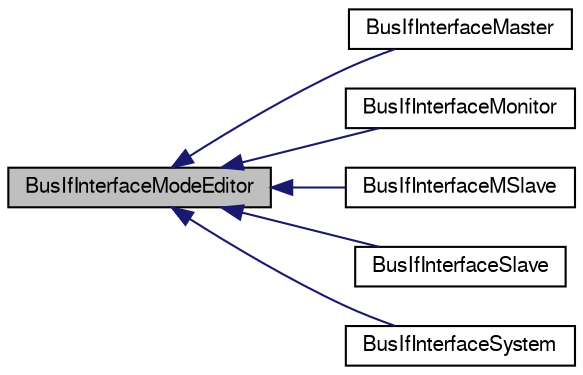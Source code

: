 digraph G
{
  bgcolor="transparent";
  edge [fontname="FreeSans",fontsize=10,labelfontname="FreeSans",labelfontsize=10];
  node [fontname="FreeSans",fontsize=10,shape=record];
  rankdir=LR;
  Node1 [label="BusIfInterfaceModeEditor",height=0.2,width=0.4,color="black", fillcolor="grey75", style="filled" fontcolor="black"];
  Node1 -> Node2 [dir=back,color="midnightblue",fontsize=10,style="solid",fontname="FreeSans"];
  Node2 [label="BusIfInterfaceMaster",height=0.2,width=0.4,color="black",URL="$class_bus_if_interface_master.html",tooltip="Editor to edit master or mirrored master settings of a bus interface."];
  Node1 -> Node3 [dir=back,color="midnightblue",fontsize=10,style="solid",fontname="FreeSans"];
  Node3 [label="BusIfInterfaceMonitor",height=0.2,width=0.4,color="black",URL="$class_bus_if_interface_monitor.html",tooltip="Editor the edit a monitor settings of a bus interface."];
  Node1 -> Node4 [dir=back,color="midnightblue",fontsize=10,style="solid",fontname="FreeSans"];
  Node4 [label="BusIfInterfaceMSlave",height=0.2,width=0.4,color="black",URL="$class_bus_if_interface_m_slave.html",tooltip="Editor to edit mirrored slave details of a bus interface."];
  Node1 -> Node5 [dir=back,color="midnightblue",fontsize=10,style="solid",fontname="FreeSans"];
  Node5 [label="BusIfInterfaceSlave",height=0.2,width=0.4,color="black",URL="$class_bus_if_interface_slave.html",tooltip="Editor to the slave details of a bus interface."];
  Node1 -> Node6 [dir=back,color="midnightblue",fontsize=10,style="solid",fontname="FreeSans"];
  Node6 [label="BusIfInterfaceSystem",height=0.2,width=0.4,color="black",URL="$class_bus_if_interface_system.html",tooltip="Editor to edit system or mirrored system details of a bus interface."];
}
